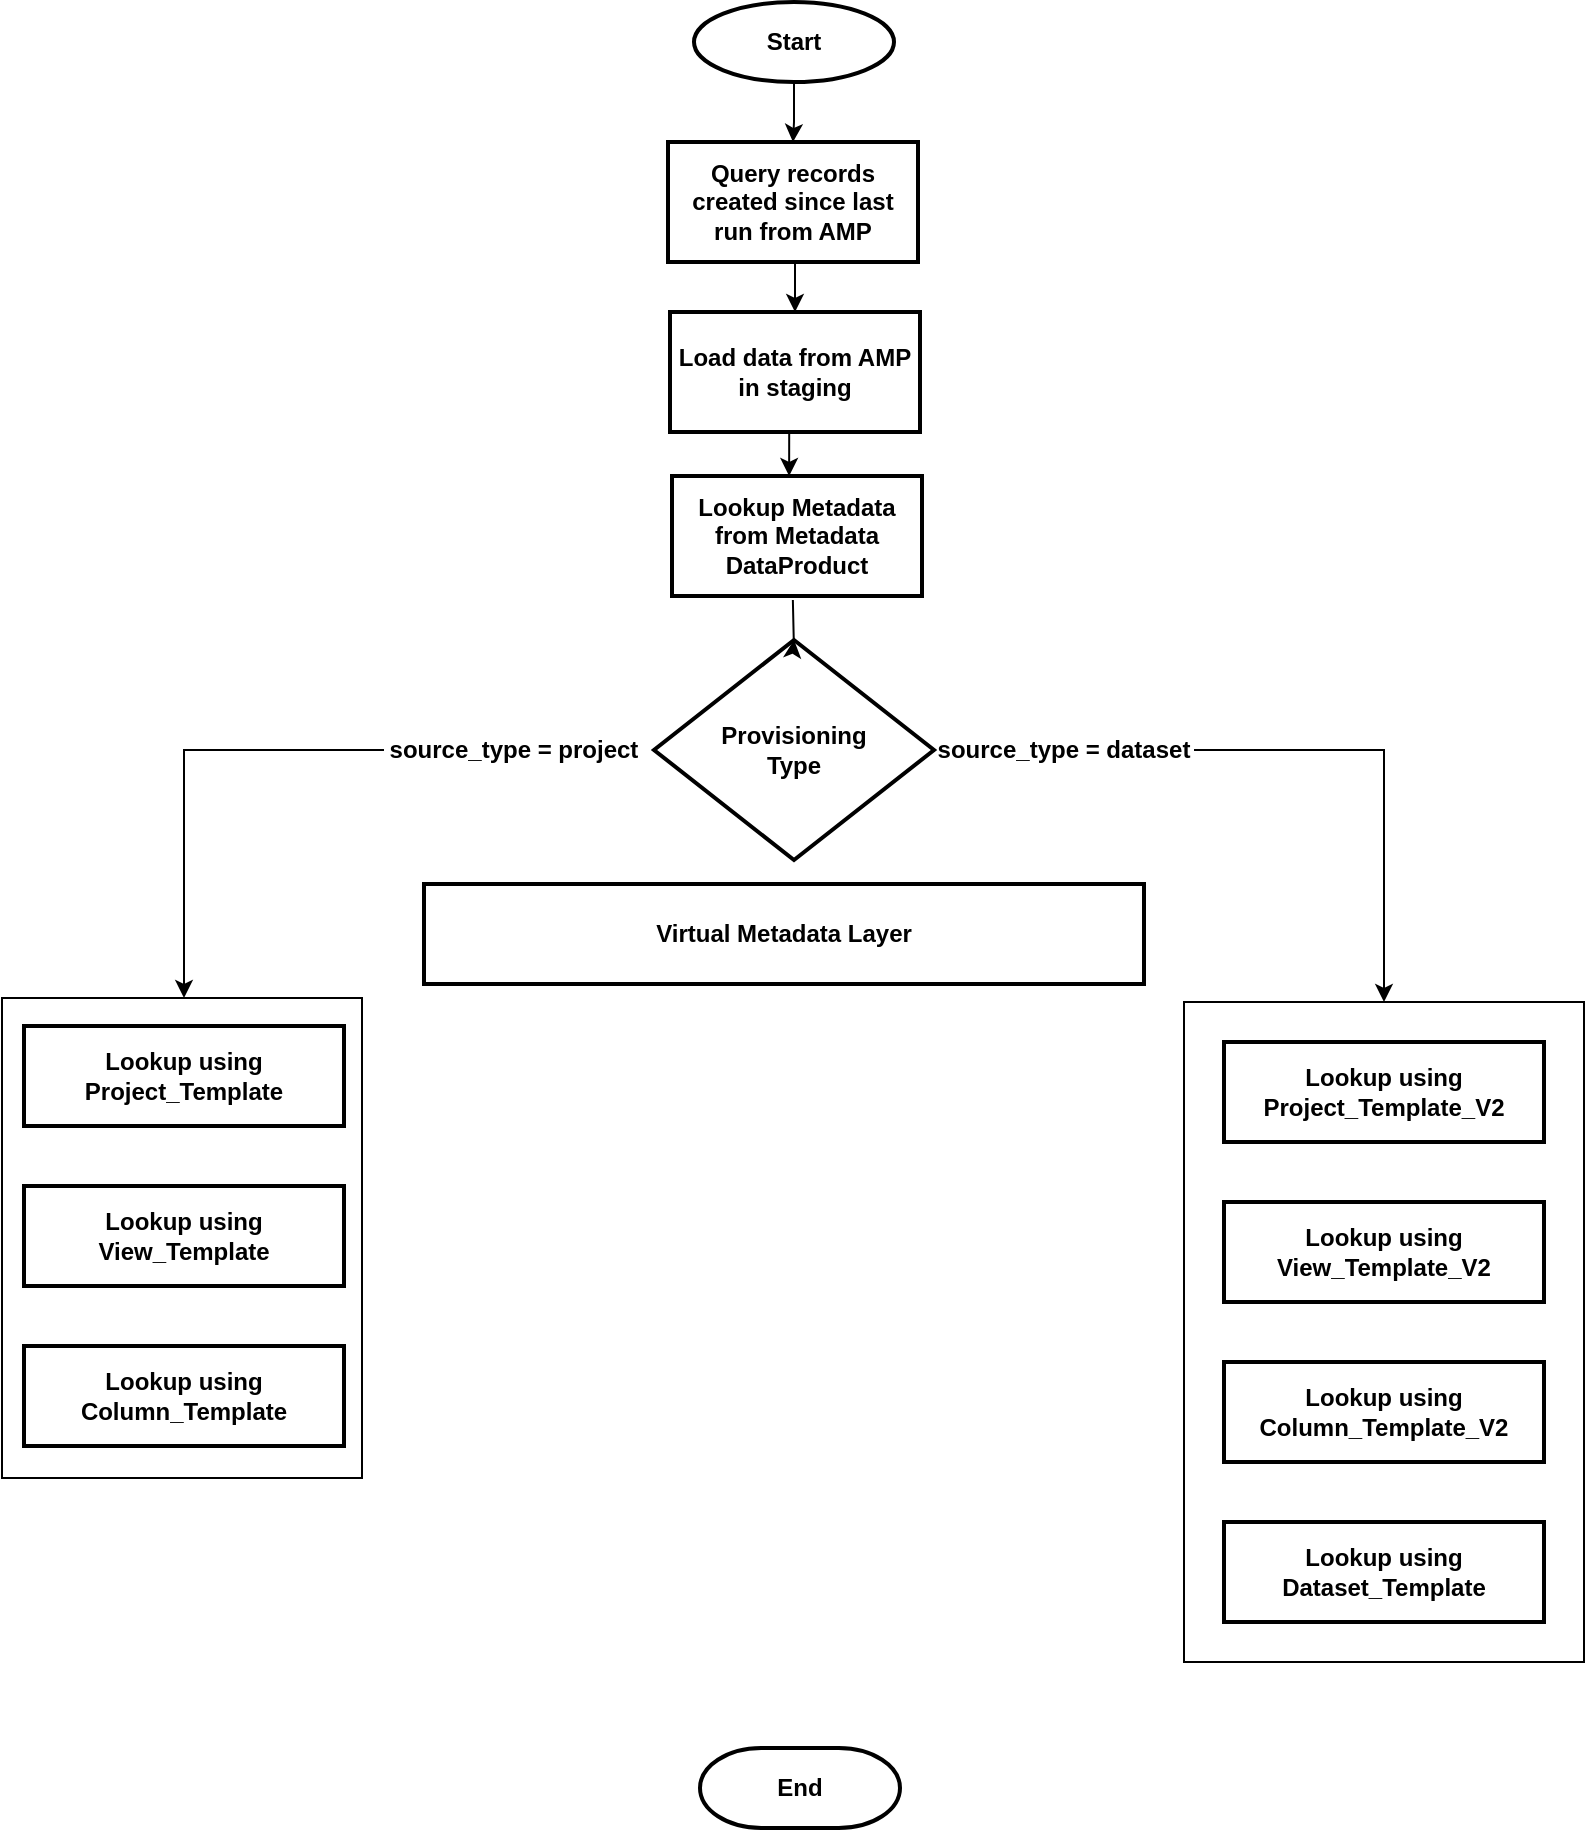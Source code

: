 <mxfile version="21.0.8" type="github">
  <diagram name="Page-1" id="f88M550kvle-WTcgTjd2">
    <mxGraphModel dx="1154" dy="646" grid="1" gridSize="10" guides="1" tooltips="1" connect="1" arrows="1" fold="1" page="1" pageScale="1" pageWidth="850" pageHeight="1100" math="0" shadow="0">
      <root>
        <mxCell id="0" />
        <mxCell id="1" parent="0" />
        <mxCell id="BGHaj4Kj2rnMo7OcjPdP-8" value="&lt;b style=&quot;&quot;&gt;Provisioning &lt;br&gt;Type&lt;/b&gt;" style="strokeWidth=2;html=1;shape=mxgraph.flowchart.decision;whiteSpace=wrap;" parent="1" vertex="1">
          <mxGeometry x="355" y="419" width="140" height="110" as="geometry" />
        </mxCell>
        <mxCell id="BGHaj4Kj2rnMo7OcjPdP-12" value="" style="edgeStyle=orthogonalEdgeStyle;rounded=0;orthogonalLoop=1;jettySize=auto;html=1;" parent="1" source="BGHaj4Kj2rnMo7OcjPdP-10" target="BGHaj4Kj2rnMo7OcjPdP-11" edge="1">
          <mxGeometry relative="1" as="geometry" />
        </mxCell>
        <mxCell id="BGHaj4Kj2rnMo7OcjPdP-10" value="&lt;font size=&quot;1&quot; style=&quot;&quot;&gt;&lt;b style=&quot;font-size: 12px;&quot;&gt;Start&lt;/b&gt;&lt;/font&gt;" style="strokeWidth=2;html=1;shape=mxgraph.flowchart.start_1;whiteSpace=wrap;" parent="1" vertex="1">
          <mxGeometry x="375" y="100" width="100" height="40" as="geometry" />
        </mxCell>
        <mxCell id="BGHaj4Kj2rnMo7OcjPdP-13" value="" style="edgeStyle=orthogonalEdgeStyle;rounded=0;orthogonalLoop=1;jettySize=auto;html=1;" parent="1" target="BGHaj4Kj2rnMo7OcjPdP-8" edge="1">
          <mxGeometry relative="1" as="geometry">
            <mxPoint x="424.429" y="399" as="sourcePoint" />
          </mxGeometry>
        </mxCell>
        <mxCell id="ExQLO-zWQaEfEY6crAvr-3" style="edgeStyle=orthogonalEdgeStyle;rounded=0;orthogonalLoop=1;jettySize=auto;html=1;exitX=0.5;exitY=1;exitDx=0;exitDy=0;entryX=0.5;entryY=0;entryDx=0;entryDy=0;" edge="1" parent="1" source="BGHaj4Kj2rnMo7OcjPdP-11" target="ExQLO-zWQaEfEY6crAvr-1">
          <mxGeometry relative="1" as="geometry" />
        </mxCell>
        <mxCell id="BGHaj4Kj2rnMo7OcjPdP-11" value="&lt;font size=&quot;1&quot;&gt;&lt;b style=&quot;font-size: 12px;&quot;&gt;Query records created since last run from AMP&lt;/b&gt;&lt;/font&gt;" style="rounded=1;whiteSpace=wrap;html=1;absoluteArcSize=1;arcSize=0;strokeWidth=2;" parent="1" vertex="1">
          <mxGeometry x="362" y="170" width="125" height="60" as="geometry" />
        </mxCell>
        <mxCell id="BGHaj4Kj2rnMo7OcjPdP-25" style="edgeStyle=orthogonalEdgeStyle;rounded=0;orthogonalLoop=1;jettySize=auto;html=1;entryX=0.5;entryY=0;entryDx=0;entryDy=0;" parent="1" source="BGHaj4Kj2rnMo7OcjPdP-14" target="BGHaj4Kj2rnMo7OcjPdP-56" edge="1">
          <mxGeometry relative="1" as="geometry">
            <Array as="points">
              <mxPoint x="120" y="474" />
            </Array>
          </mxGeometry>
        </mxCell>
        <mxCell id="BGHaj4Kj2rnMo7OcjPdP-14" value="&lt;b&gt;source_type = project&lt;/b&gt;" style="text;html=1;strokeColor=none;fillColor=none;align=center;verticalAlign=middle;whiteSpace=wrap;rounded=0;" parent="1" vertex="1">
          <mxGeometry x="220" y="459" width="130" height="30" as="geometry" />
        </mxCell>
        <mxCell id="BGHaj4Kj2rnMo7OcjPdP-24" style="edgeStyle=orthogonalEdgeStyle;rounded=0;orthogonalLoop=1;jettySize=auto;html=1;entryX=0.5;entryY=0;entryDx=0;entryDy=0;" parent="1" source="BGHaj4Kj2rnMo7OcjPdP-15" target="BGHaj4Kj2rnMo7OcjPdP-57" edge="1">
          <mxGeometry relative="1" as="geometry">
            <mxPoint x="720" y="539" as="targetPoint" />
            <Array as="points">
              <mxPoint x="720" y="474" />
            </Array>
          </mxGeometry>
        </mxCell>
        <mxCell id="BGHaj4Kj2rnMo7OcjPdP-15" value="&lt;b&gt;source_type = dataset&lt;/b&gt;" style="text;html=1;strokeColor=none;fillColor=none;align=center;verticalAlign=middle;whiteSpace=wrap;rounded=0;" parent="1" vertex="1">
          <mxGeometry x="495" y="459" width="130" height="30" as="geometry" />
        </mxCell>
        <mxCell id="BGHaj4Kj2rnMo7OcjPdP-27" value="&lt;div class=&quot;O0&quot;&gt;&lt;b&gt;Virtual Metadata Layer&lt;/b&gt;&lt;/div&gt;" style="rounded=1;whiteSpace=wrap;html=1;absoluteArcSize=1;arcSize=0;strokeWidth=2;" parent="1" vertex="1">
          <mxGeometry x="240" y="541" width="360" height="50" as="geometry" />
        </mxCell>
        <mxCell id="BGHaj4Kj2rnMo7OcjPdP-47" value="&lt;b&gt;End&lt;/b&gt;" style="strokeWidth=2;html=1;shape=mxgraph.flowchart.terminator;whiteSpace=wrap;" parent="1" vertex="1">
          <mxGeometry x="378" y="973" width="100" height="40" as="geometry" />
        </mxCell>
        <mxCell id="BGHaj4Kj2rnMo7OcjPdP-52" value="" style="group" parent="1" vertex="1" connectable="0">
          <mxGeometry x="40" y="612" width="180" height="230" as="geometry" />
        </mxCell>
        <mxCell id="BGHaj4Kj2rnMo7OcjPdP-56" value="" style="rounded=0;whiteSpace=wrap;html=1;" parent="BGHaj4Kj2rnMo7OcjPdP-52" vertex="1">
          <mxGeometry x="-11" y="-14" width="180" height="240" as="geometry" />
        </mxCell>
        <mxCell id="BGHaj4Kj2rnMo7OcjPdP-17" value="&lt;div class=&quot;O0&quot;&gt;&lt;b&gt;Lookup using Project_Template&lt;/b&gt;&lt;/div&gt;" style="rounded=1;whiteSpace=wrap;html=1;absoluteArcSize=1;arcSize=0;strokeWidth=2;" parent="BGHaj4Kj2rnMo7OcjPdP-52" vertex="1">
          <mxGeometry width="160" height="50" as="geometry" />
        </mxCell>
        <mxCell id="BGHaj4Kj2rnMo7OcjPdP-18" value="&lt;div class=&quot;O0&quot;&gt;&lt;b&gt;Lookup using View_Template&lt;/b&gt;&lt;/div&gt;" style="rounded=1;whiteSpace=wrap;html=1;absoluteArcSize=1;arcSize=0;strokeWidth=2;" parent="BGHaj4Kj2rnMo7OcjPdP-52" vertex="1">
          <mxGeometry y="80" width="160" height="50" as="geometry" />
        </mxCell>
        <mxCell id="BGHaj4Kj2rnMo7OcjPdP-19" value="&lt;div class=&quot;O0&quot;&gt;&lt;b&gt;Lookup using Column_Template&lt;/b&gt;&lt;/div&gt;" style="rounded=1;whiteSpace=wrap;html=1;absoluteArcSize=1;arcSize=0;strokeWidth=2;" parent="BGHaj4Kj2rnMo7OcjPdP-52" vertex="1">
          <mxGeometry y="160" width="160" height="50" as="geometry" />
        </mxCell>
        <mxCell id="BGHaj4Kj2rnMo7OcjPdP-55" value="" style="group" parent="1" vertex="1" connectable="0">
          <mxGeometry x="640" y="620" width="180" height="310" as="geometry" />
        </mxCell>
        <mxCell id="BGHaj4Kj2rnMo7OcjPdP-57" value="" style="rounded=0;whiteSpace=wrap;html=1;" parent="BGHaj4Kj2rnMo7OcjPdP-55" vertex="1">
          <mxGeometry x="-20" y="-20" width="200" height="330" as="geometry" />
        </mxCell>
        <mxCell id="BGHaj4Kj2rnMo7OcjPdP-20" value="&lt;div class=&quot;O0&quot;&gt;&lt;b&gt;Lookup using Project_Template_V2&lt;/b&gt;&lt;/div&gt;" style="rounded=1;whiteSpace=wrap;html=1;absoluteArcSize=1;arcSize=0;strokeWidth=2;" parent="BGHaj4Kj2rnMo7OcjPdP-55" vertex="1">
          <mxGeometry width="160" height="50" as="geometry" />
        </mxCell>
        <mxCell id="BGHaj4Kj2rnMo7OcjPdP-21" value="&lt;div class=&quot;O0&quot;&gt;&lt;b&gt;Lookup using View_Template_V2&lt;/b&gt;&lt;/div&gt;" style="rounded=1;whiteSpace=wrap;html=1;absoluteArcSize=1;arcSize=0;strokeWidth=2;" parent="BGHaj4Kj2rnMo7OcjPdP-55" vertex="1">
          <mxGeometry y="80" width="160" height="50" as="geometry" />
        </mxCell>
        <mxCell id="BGHaj4Kj2rnMo7OcjPdP-22" value="&lt;div class=&quot;O0&quot;&gt;&lt;b&gt;Lookup using Column_Template_V2&lt;/b&gt;&lt;/div&gt;" style="rounded=1;whiteSpace=wrap;html=1;absoluteArcSize=1;arcSize=0;strokeWidth=2;" parent="BGHaj4Kj2rnMo7OcjPdP-55" vertex="1">
          <mxGeometry y="160" width="160" height="50" as="geometry" />
        </mxCell>
        <mxCell id="BGHaj4Kj2rnMo7OcjPdP-23" value="&lt;div class=&quot;O0&quot;&gt;&lt;b&gt;Lookup using Dataset_Template&lt;/b&gt;&lt;/div&gt;" style="rounded=1;whiteSpace=wrap;html=1;absoluteArcSize=1;arcSize=0;strokeWidth=2;" parent="BGHaj4Kj2rnMo7OcjPdP-55" vertex="1">
          <mxGeometry y="240" width="160" height="50" as="geometry" />
        </mxCell>
        <mxCell id="ExQLO-zWQaEfEY6crAvr-5" style="edgeStyle=orthogonalEdgeStyle;rounded=0;orthogonalLoop=1;jettySize=auto;html=1;exitX=0.5;exitY=1;exitDx=0;exitDy=0;" edge="1" parent="1">
          <mxGeometry relative="1" as="geometry">
            <mxPoint x="421.5" y="315" as="sourcePoint" />
            <mxPoint x="422.571" y="337.0" as="targetPoint" />
          </mxGeometry>
        </mxCell>
        <mxCell id="ExQLO-zWQaEfEY6crAvr-1" value="&lt;font size=&quot;1&quot;&gt;&lt;b style=&quot;font-size: 12px;&quot;&gt;Load data from AMP in staging&lt;/b&gt;&lt;/font&gt;" style="rounded=1;whiteSpace=wrap;html=1;absoluteArcSize=1;arcSize=0;strokeWidth=2;" vertex="1" parent="1">
          <mxGeometry x="363" y="255" width="125" height="60" as="geometry" />
        </mxCell>
        <mxCell id="ExQLO-zWQaEfEY6crAvr-2" value="&lt;font size=&quot;1&quot;&gt;&lt;b style=&quot;font-size: 12px;&quot;&gt;Lookup Metadata from Metadata DataProduct&lt;/b&gt;&lt;/font&gt;" style="rounded=1;whiteSpace=wrap;html=1;absoluteArcSize=1;arcSize=0;strokeWidth=2;" vertex="1" parent="1">
          <mxGeometry x="364" y="337" width="125" height="60" as="geometry" />
        </mxCell>
      </root>
    </mxGraphModel>
  </diagram>
</mxfile>
